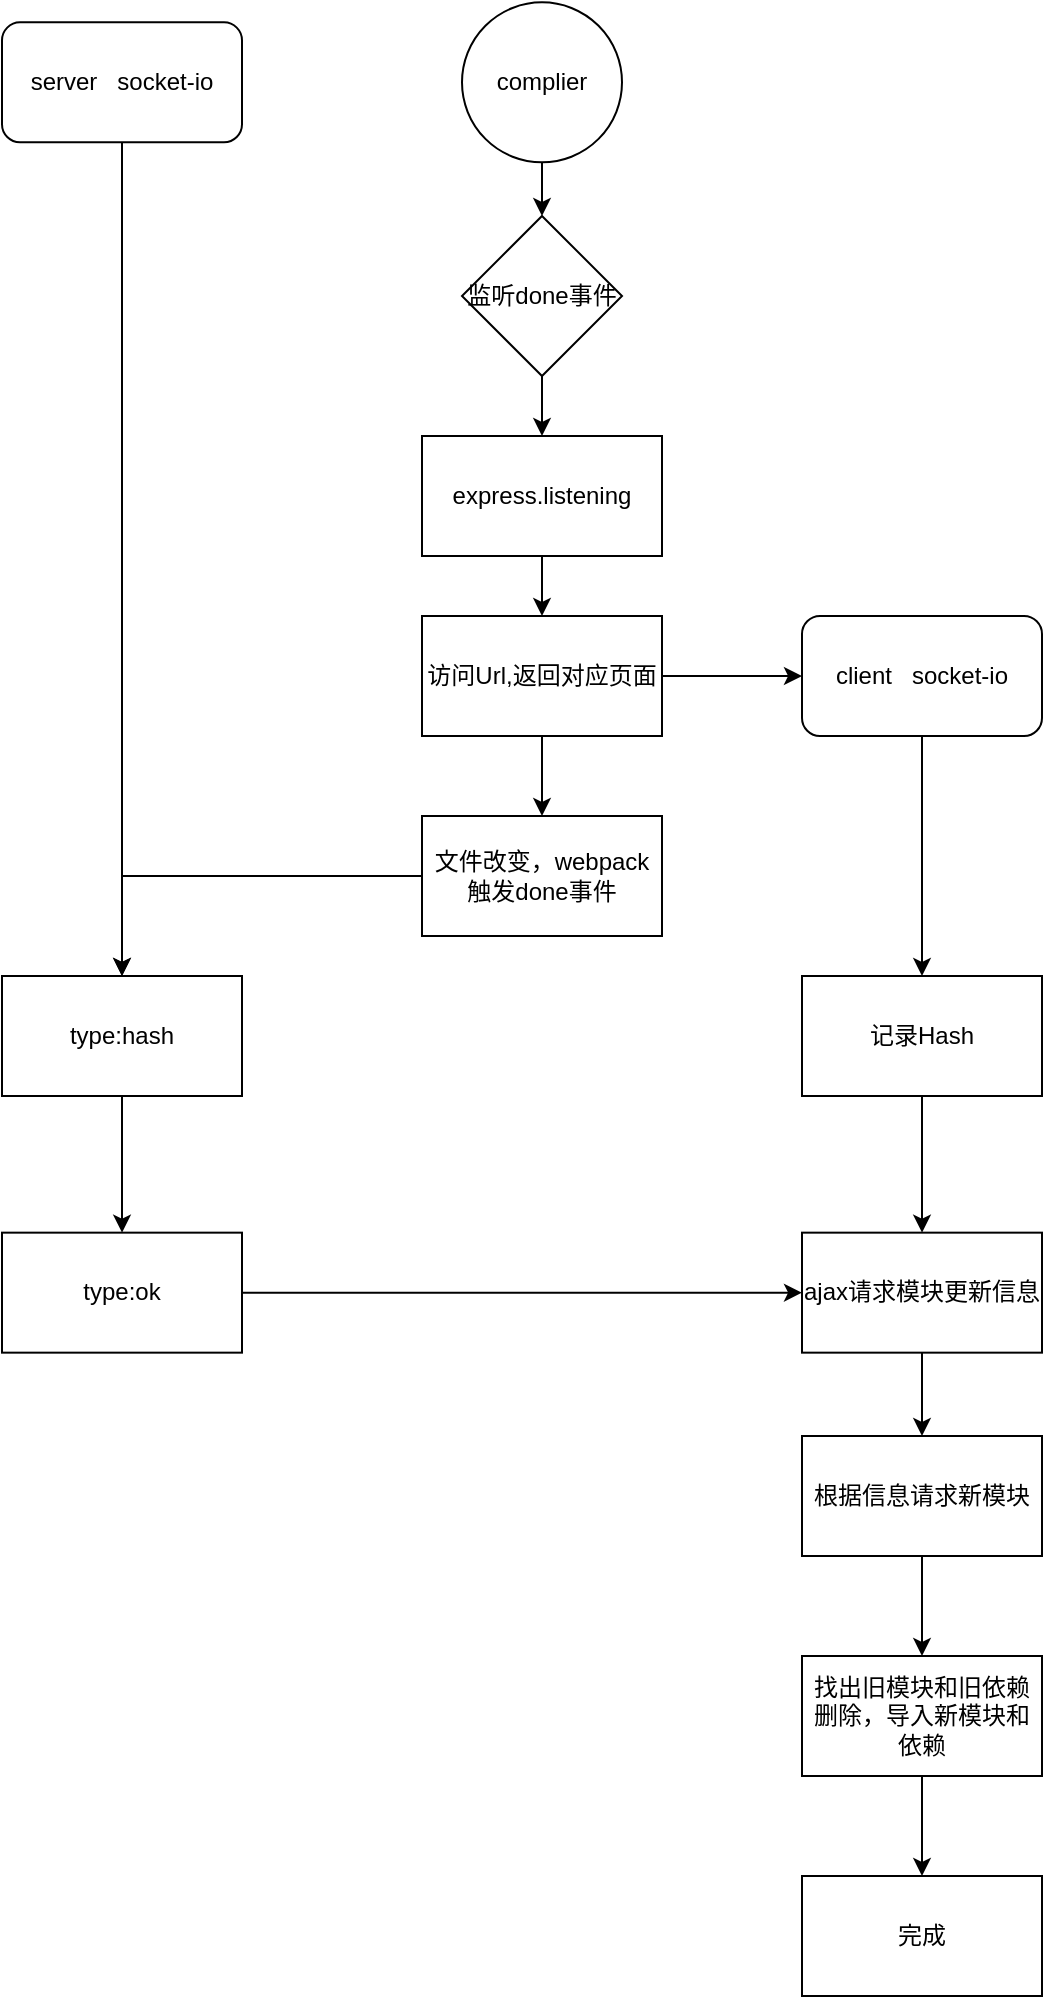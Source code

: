 <mxfile version="12.5.1" type="github"><diagram id="QQi_W7v9NhwjfhuYoNCd" name="Page-1"><mxGraphModel dx="1185" dy="635" grid="1" gridSize="10" guides="1" tooltips="1" connect="1" arrows="1" fold="1" page="1" pageScale="1" pageWidth="827" pageHeight="1169" math="0" shadow="0"><root><mxCell id="0"/><mxCell id="1" parent="0"/><mxCell id="ZTw4GPxGL4Rv8uT08TH4-18" value="" style="edgeStyle=orthogonalEdgeStyle;rounded=0;orthogonalLoop=1;jettySize=auto;html=1;" edge="1" parent="1" source="ZTw4GPxGL4Rv8uT08TH4-16" target="ZTw4GPxGL4Rv8uT08TH4-17"><mxGeometry relative="1" as="geometry"/></mxCell><mxCell id="ZTw4GPxGL4Rv8uT08TH4-16" value="complier" style="ellipse;whiteSpace=wrap;html=1;aspect=fixed;strokeColor=#000000;fillColor=#FFFFFF;" vertex="1" parent="1"><mxGeometry x="360" y="673.17" width="80" height="80" as="geometry"/></mxCell><mxCell id="ZTw4GPxGL4Rv8uT08TH4-37" value="" style="edgeStyle=orthogonalEdgeStyle;rounded=0;orthogonalLoop=1;jettySize=auto;html=1;" edge="1" parent="1" source="ZTw4GPxGL4Rv8uT08TH4-17" target="ZTw4GPxGL4Rv8uT08TH4-19"><mxGeometry relative="1" as="geometry"/></mxCell><mxCell id="ZTw4GPxGL4Rv8uT08TH4-17" value="监听done事件" style="rhombus;whiteSpace=wrap;html=1;strokeColor=#000000;fillColor=#FFFFFF;" vertex="1" parent="1"><mxGeometry x="360" y="780" width="80" height="80" as="geometry"/></mxCell><mxCell id="ZTw4GPxGL4Rv8uT08TH4-38" value="" style="edgeStyle=orthogonalEdgeStyle;rounded=0;orthogonalLoop=1;jettySize=auto;html=1;" edge="1" parent="1" source="ZTw4GPxGL4Rv8uT08TH4-19" target="ZTw4GPxGL4Rv8uT08TH4-20"><mxGeometry relative="1" as="geometry"/></mxCell><mxCell id="ZTw4GPxGL4Rv8uT08TH4-19" value="express.listening" style="rounded=0;whiteSpace=wrap;html=1;strokeColor=#000000;fillColor=#FFFFFF;" vertex="1" parent="1"><mxGeometry x="340" y="890" width="120" height="60" as="geometry"/></mxCell><mxCell id="ZTw4GPxGL4Rv8uT08TH4-39" value="" style="edgeStyle=orthogonalEdgeStyle;rounded=0;orthogonalLoop=1;jettySize=auto;html=1;" edge="1" parent="1" source="ZTw4GPxGL4Rv8uT08TH4-20" target="ZTw4GPxGL4Rv8uT08TH4-21"><mxGeometry relative="1" as="geometry"/></mxCell><mxCell id="ZTw4GPxGL4Rv8uT08TH4-53" value="" style="edgeStyle=orthogonalEdgeStyle;rounded=0;orthogonalLoop=1;jettySize=auto;html=1;" edge="1" parent="1" source="ZTw4GPxGL4Rv8uT08TH4-20" target="ZTw4GPxGL4Rv8uT08TH4-40"><mxGeometry relative="1" as="geometry"/></mxCell><mxCell id="ZTw4GPxGL4Rv8uT08TH4-20" value="访问Url,返回对应页面" style="rounded=0;whiteSpace=wrap;html=1;strokeColor=#000000;fillColor=#FFFFFF;" vertex="1" parent="1"><mxGeometry x="340" y="980" width="120" height="60" as="geometry"/></mxCell><mxCell id="ZTw4GPxGL4Rv8uT08TH4-52" style="edgeStyle=orthogonalEdgeStyle;rounded=0;orthogonalLoop=1;jettySize=auto;html=1;entryX=0.5;entryY=0;entryDx=0;entryDy=0;" edge="1" parent="1" source="ZTw4GPxGL4Rv8uT08TH4-21" target="ZTw4GPxGL4Rv8uT08TH4-31"><mxGeometry relative="1" as="geometry"/></mxCell><mxCell id="ZTw4GPxGL4Rv8uT08TH4-21" value="文件改变，webpack触发done事件" style="rounded=0;whiteSpace=wrap;html=1;strokeColor=#000000;fillColor=#FFFFFF;" vertex="1" parent="1"><mxGeometry x="340" y="1080" width="120" height="60" as="geometry"/></mxCell><mxCell id="ZTw4GPxGL4Rv8uT08TH4-43" value="" style="edgeStyle=orthogonalEdgeStyle;rounded=0;orthogonalLoop=1;jettySize=auto;html=1;" edge="1" parent="1" source="ZTw4GPxGL4Rv8uT08TH4-31" target="ZTw4GPxGL4Rv8uT08TH4-35"><mxGeometry relative="1" as="geometry"/></mxCell><mxCell id="ZTw4GPxGL4Rv8uT08TH4-31" value="type:hash" style="rounded=0;whiteSpace=wrap;html=1;" vertex="1" parent="1"><mxGeometry x="130" y="1160" width="120" height="60" as="geometry"/></mxCell><mxCell id="ZTw4GPxGL4Rv8uT08TH4-54" value="" style="edgeStyle=orthogonalEdgeStyle;rounded=0;orthogonalLoop=1;jettySize=auto;html=1;" edge="1" parent="1" source="ZTw4GPxGL4Rv8uT08TH4-33" target="ZTw4GPxGL4Rv8uT08TH4-36"><mxGeometry relative="1" as="geometry"/></mxCell><mxCell id="ZTw4GPxGL4Rv8uT08TH4-33" value="记录Hash" style="rounded=0;whiteSpace=wrap;html=1;" vertex="1" parent="1"><mxGeometry x="530" y="1160" width="120" height="60" as="geometry"/></mxCell><mxCell id="ZTw4GPxGL4Rv8uT08TH4-34" value="" style="edgeStyle=orthogonalEdgeStyle;rounded=0;orthogonalLoop=1;jettySize=auto;html=1;" edge="1" parent="1" source="ZTw4GPxGL4Rv8uT08TH4-35" target="ZTw4GPxGL4Rv8uT08TH4-36"><mxGeometry relative="1" as="geometry"/></mxCell><mxCell id="ZTw4GPxGL4Rv8uT08TH4-35" value="type:ok" style="rounded=0;whiteSpace=wrap;html=1;" vertex="1" parent="1"><mxGeometry x="130" y="1288.33" width="120" height="60" as="geometry"/></mxCell><mxCell id="ZTw4GPxGL4Rv8uT08TH4-59" value="" style="edgeStyle=orthogonalEdgeStyle;rounded=0;orthogonalLoop=1;jettySize=auto;html=1;" edge="1" parent="1" source="ZTw4GPxGL4Rv8uT08TH4-36" target="ZTw4GPxGL4Rv8uT08TH4-58"><mxGeometry relative="1" as="geometry"/></mxCell><mxCell id="ZTw4GPxGL4Rv8uT08TH4-36" value="ajax请求模块更新信息" style="rounded=0;whiteSpace=wrap;html=1;" vertex="1" parent="1"><mxGeometry x="530" y="1288.33" width="120" height="60" as="geometry"/></mxCell><mxCell id="ZTw4GPxGL4Rv8uT08TH4-62" value="" style="edgeStyle=orthogonalEdgeStyle;rounded=0;orthogonalLoop=1;jettySize=auto;html=1;" edge="1" parent="1" source="ZTw4GPxGL4Rv8uT08TH4-58" target="ZTw4GPxGL4Rv8uT08TH4-60"><mxGeometry relative="1" as="geometry"/></mxCell><mxCell id="ZTw4GPxGL4Rv8uT08TH4-58" value="根据信息请求新模块" style="rounded=0;whiteSpace=wrap;html=1;" vertex="1" parent="1"><mxGeometry x="530" y="1390" width="120" height="60" as="geometry"/></mxCell><mxCell id="ZTw4GPxGL4Rv8uT08TH4-57" style="edgeStyle=orthogonalEdgeStyle;rounded=0;orthogonalLoop=1;jettySize=auto;html=1;" edge="1" parent="1" source="ZTw4GPxGL4Rv8uT08TH4-40" target="ZTw4GPxGL4Rv8uT08TH4-33"><mxGeometry relative="1" as="geometry"/></mxCell><mxCell id="ZTw4GPxGL4Rv8uT08TH4-40" value="client&amp;nbsp; &amp;nbsp;socket-io" style="rounded=1;whiteSpace=wrap;html=1;strokeColor=#000000;fillColor=#FFFFFF;" vertex="1" parent="1"><mxGeometry x="530" y="980" width="120" height="60" as="geometry"/></mxCell><mxCell id="ZTw4GPxGL4Rv8uT08TH4-42" value="" style="edgeStyle=orthogonalEdgeStyle;rounded=0;orthogonalLoop=1;jettySize=auto;html=1;" edge="1" parent="1" source="ZTw4GPxGL4Rv8uT08TH4-41" target="ZTw4GPxGL4Rv8uT08TH4-31"><mxGeometry relative="1" as="geometry"/></mxCell><mxCell id="ZTw4GPxGL4Rv8uT08TH4-41" value="server&amp;nbsp; &amp;nbsp;socket-io" style="rounded=1;whiteSpace=wrap;html=1;strokeColor=#000000;fillColor=#FFFFFF;" vertex="1" parent="1"><mxGeometry x="130" y="683.17" width="120" height="60" as="geometry"/></mxCell><mxCell id="ZTw4GPxGL4Rv8uT08TH4-63" value="" style="edgeStyle=orthogonalEdgeStyle;rounded=0;orthogonalLoop=1;jettySize=auto;html=1;" edge="1" parent="1" source="ZTw4GPxGL4Rv8uT08TH4-60" target="ZTw4GPxGL4Rv8uT08TH4-61"><mxGeometry relative="1" as="geometry"/></mxCell><mxCell id="ZTw4GPxGL4Rv8uT08TH4-60" value="找出旧模块和旧依赖删除，导入新模块和依赖" style="rounded=0;whiteSpace=wrap;html=1;strokeColor=#000000;fillColor=#FFFFFF;" vertex="1" parent="1"><mxGeometry x="530" y="1500" width="120" height="60" as="geometry"/></mxCell><mxCell id="ZTw4GPxGL4Rv8uT08TH4-61" value="完成" style="rounded=0;whiteSpace=wrap;html=1;strokeColor=#000000;fillColor=#FFFFFF;" vertex="1" parent="1"><mxGeometry x="530" y="1610" width="120" height="60" as="geometry"/></mxCell></root></mxGraphModel></diagram></mxfile>